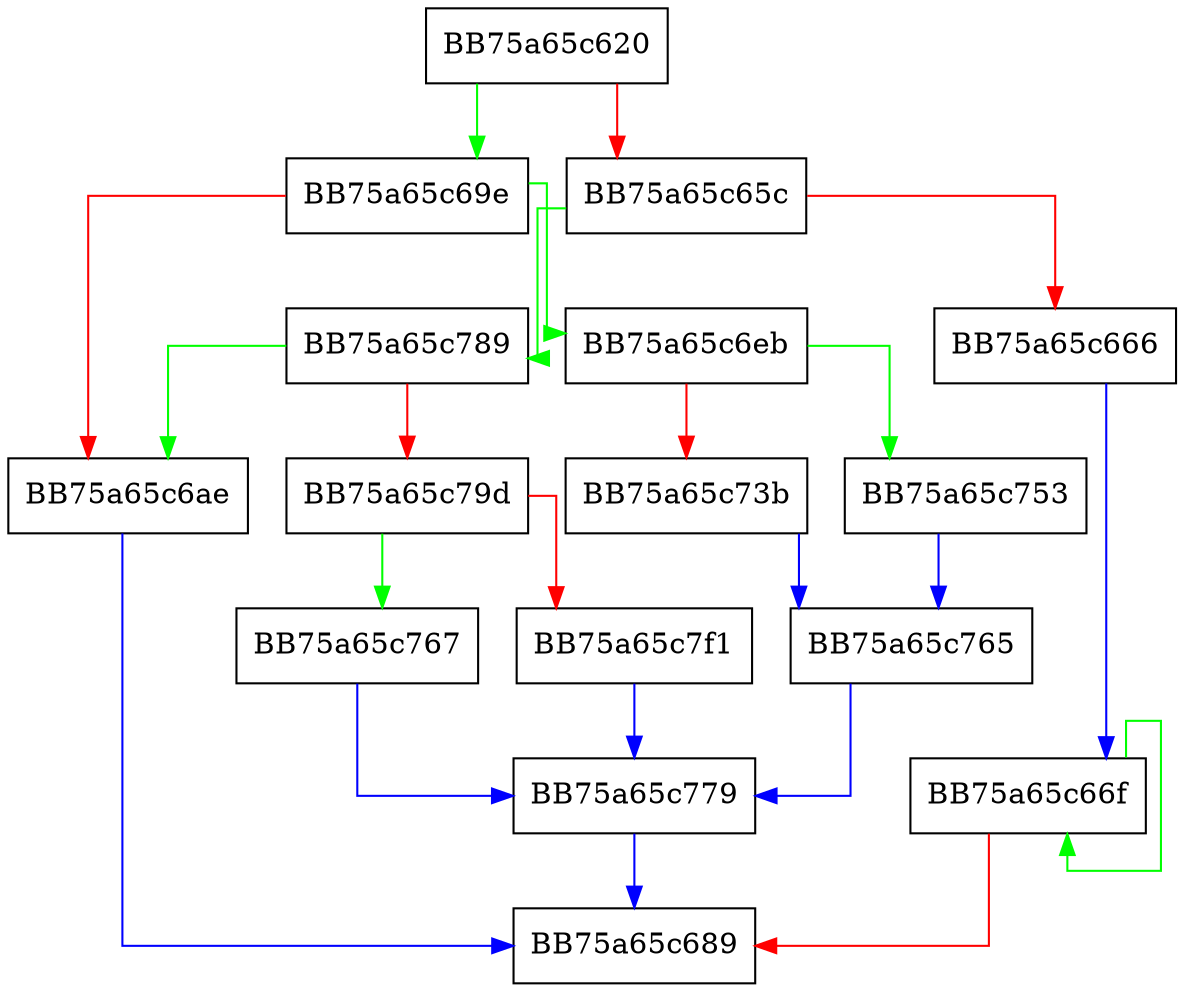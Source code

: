 digraph SSE_pcmpeqd {
  node [shape="box"];
  graph [splines=ortho];
  BB75a65c620 -> BB75a65c69e [color="green"];
  BB75a65c620 -> BB75a65c65c [color="red"];
  BB75a65c65c -> BB75a65c789 [color="green"];
  BB75a65c65c -> BB75a65c666 [color="red"];
  BB75a65c666 -> BB75a65c66f [color="blue"];
  BB75a65c66f -> BB75a65c66f [color="green"];
  BB75a65c66f -> BB75a65c689 [color="red"];
  BB75a65c69e -> BB75a65c6eb [color="green"];
  BB75a65c69e -> BB75a65c6ae [color="red"];
  BB75a65c6ae -> BB75a65c689 [color="blue"];
  BB75a65c6eb -> BB75a65c753 [color="green"];
  BB75a65c6eb -> BB75a65c73b [color="red"];
  BB75a65c73b -> BB75a65c765 [color="blue"];
  BB75a65c753 -> BB75a65c765 [color="blue"];
  BB75a65c765 -> BB75a65c779 [color="blue"];
  BB75a65c767 -> BB75a65c779 [color="blue"];
  BB75a65c779 -> BB75a65c689 [color="blue"];
  BB75a65c789 -> BB75a65c6ae [color="green"];
  BB75a65c789 -> BB75a65c79d [color="red"];
  BB75a65c79d -> BB75a65c767 [color="green"];
  BB75a65c79d -> BB75a65c7f1 [color="red"];
  BB75a65c7f1 -> BB75a65c779 [color="blue"];
}